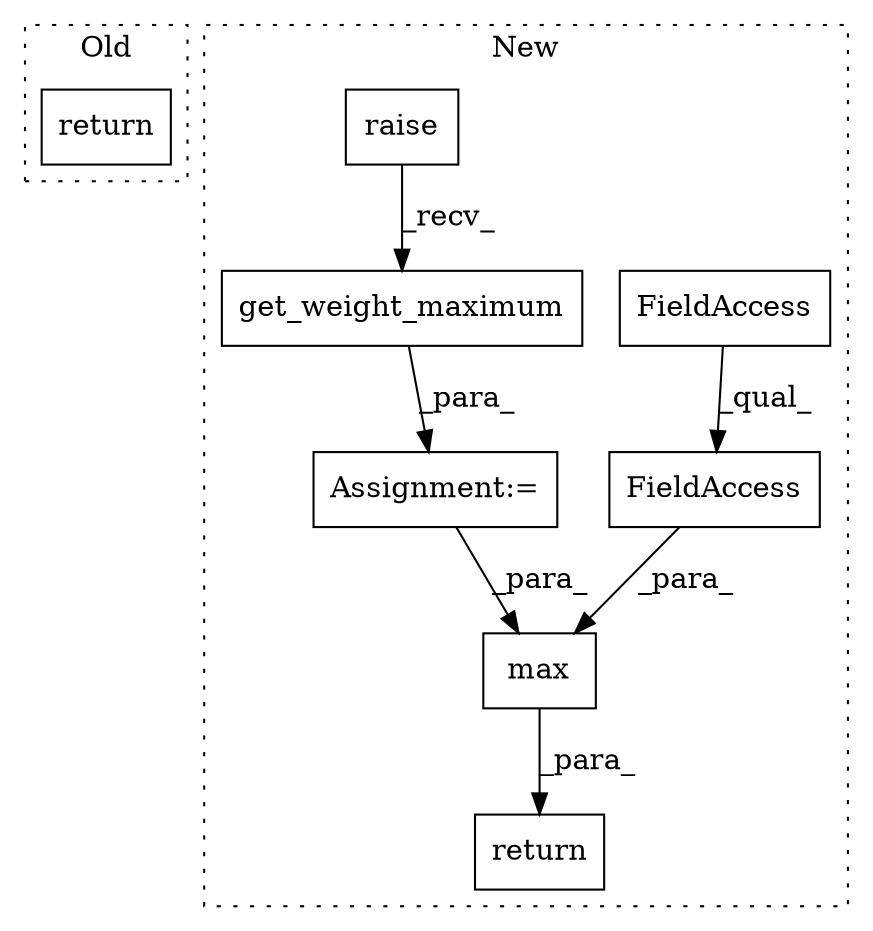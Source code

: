 digraph G {
subgraph cluster0 {
1 [label="return" a="41" s="2095" l="7" shape="box"];
label = "Old";
style="dotted";
}
subgraph cluster1 {
2 [label="get_weight_maximum" a="32" s="6423,6464" l="19,1" shape="box"];
3 [label="return" a="41" s="6471" l="7" shape="box"];
4 [label="max" a="32" s="6478,6517" l="4,1" shape="box"];
5 [label="FieldAccess" a="22" s="6486" l="31" shape="box"];
6 [label="FieldAccess" a="22" s="6486" l="16" shape="box"];
7 [label="raise" a="32" s="6379,6421" l="6,1" shape="box"];
8 [label="Assignment:=" a="7" s="6378" l="1" shape="box"];
label = "New";
style="dotted";
}
2 -> 8 [label="_para_"];
4 -> 3 [label="_para_"];
5 -> 4 [label="_para_"];
6 -> 5 [label="_qual_"];
7 -> 2 [label="_recv_"];
8 -> 4 [label="_para_"];
}